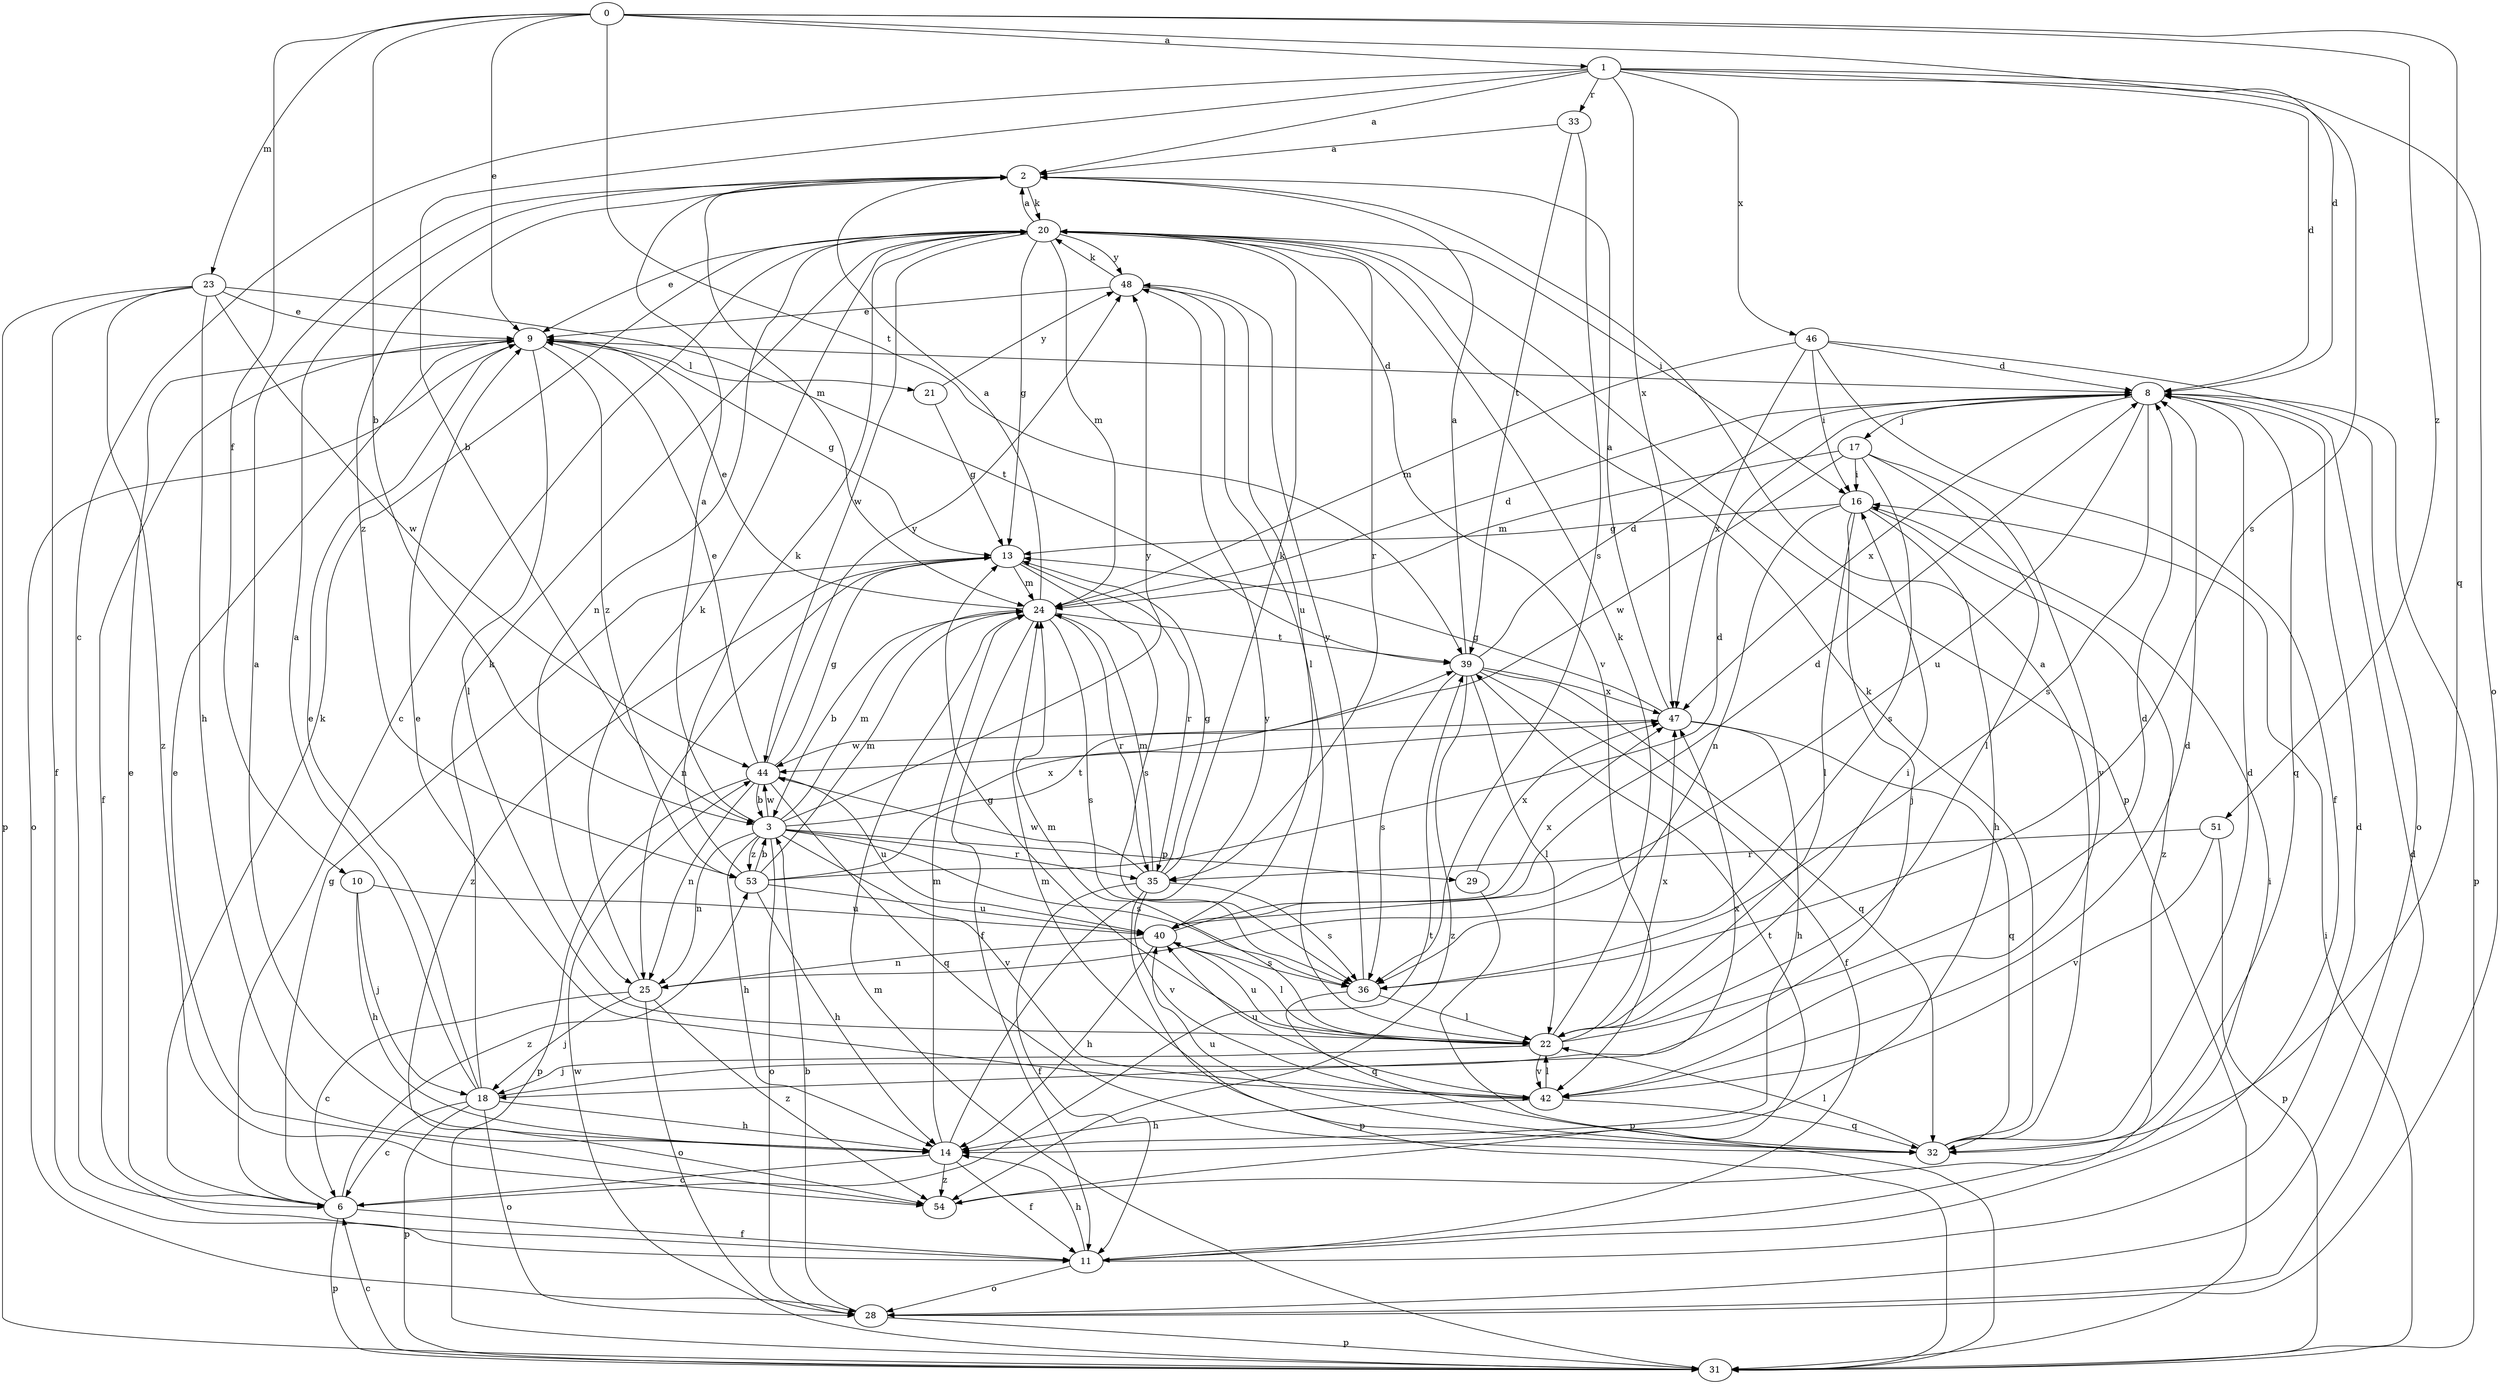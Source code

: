 strict digraph  {
0;
1;
2;
3;
6;
8;
9;
10;
11;
13;
14;
16;
17;
18;
20;
21;
22;
23;
24;
25;
28;
29;
31;
32;
33;
35;
36;
39;
40;
42;
44;
46;
47;
48;
51;
53;
54;
0 -> 1  [label=a];
0 -> 3  [label=b];
0 -> 8  [label=d];
0 -> 9  [label=e];
0 -> 10  [label=f];
0 -> 23  [label=m];
0 -> 32  [label=q];
0 -> 39  [label=t];
0 -> 51  [label=z];
1 -> 2  [label=a];
1 -> 3  [label=b];
1 -> 6  [label=c];
1 -> 8  [label=d];
1 -> 28  [label=o];
1 -> 33  [label=r];
1 -> 36  [label=s];
1 -> 46  [label=x];
1 -> 47  [label=x];
2 -> 20  [label=k];
2 -> 24  [label=m];
2 -> 53  [label=z];
3 -> 2  [label=a];
3 -> 14  [label=h];
3 -> 24  [label=m];
3 -> 25  [label=n];
3 -> 28  [label=o];
3 -> 29  [label=p];
3 -> 35  [label=r];
3 -> 36  [label=s];
3 -> 42  [label=v];
3 -> 44  [label=w];
3 -> 47  [label=x];
3 -> 48  [label=y];
3 -> 53  [label=z];
6 -> 9  [label=e];
6 -> 11  [label=f];
6 -> 13  [label=g];
6 -> 20  [label=k];
6 -> 31  [label=p];
6 -> 39  [label=t];
6 -> 53  [label=z];
8 -> 17  [label=j];
8 -> 31  [label=p];
8 -> 32  [label=q];
8 -> 36  [label=s];
8 -> 40  [label=u];
8 -> 47  [label=x];
9 -> 8  [label=d];
9 -> 11  [label=f];
9 -> 13  [label=g];
9 -> 21  [label=l];
9 -> 22  [label=l];
9 -> 28  [label=o];
9 -> 53  [label=z];
10 -> 14  [label=h];
10 -> 18  [label=j];
10 -> 40  [label=u];
11 -> 8  [label=d];
11 -> 14  [label=h];
11 -> 16  [label=i];
11 -> 28  [label=o];
13 -> 24  [label=m];
13 -> 25  [label=n];
13 -> 35  [label=r];
13 -> 36  [label=s];
13 -> 54  [label=z];
14 -> 2  [label=a];
14 -> 6  [label=c];
14 -> 11  [label=f];
14 -> 24  [label=m];
14 -> 48  [label=y];
14 -> 54  [label=z];
16 -> 13  [label=g];
16 -> 14  [label=h];
16 -> 18  [label=j];
16 -> 22  [label=l];
16 -> 25  [label=n];
16 -> 54  [label=z];
17 -> 16  [label=i];
17 -> 22  [label=l];
17 -> 24  [label=m];
17 -> 36  [label=s];
17 -> 42  [label=v];
17 -> 44  [label=w];
18 -> 2  [label=a];
18 -> 6  [label=c];
18 -> 9  [label=e];
18 -> 14  [label=h];
18 -> 20  [label=k];
18 -> 28  [label=o];
18 -> 31  [label=p];
18 -> 47  [label=x];
20 -> 2  [label=a];
20 -> 6  [label=c];
20 -> 9  [label=e];
20 -> 13  [label=g];
20 -> 16  [label=i];
20 -> 24  [label=m];
20 -> 25  [label=n];
20 -> 31  [label=p];
20 -> 35  [label=r];
20 -> 42  [label=v];
20 -> 44  [label=w];
20 -> 48  [label=y];
21 -> 13  [label=g];
21 -> 48  [label=y];
22 -> 8  [label=d];
22 -> 13  [label=g];
22 -> 16  [label=i];
22 -> 18  [label=j];
22 -> 20  [label=k];
22 -> 24  [label=m];
22 -> 40  [label=u];
22 -> 42  [label=v];
22 -> 47  [label=x];
23 -> 9  [label=e];
23 -> 11  [label=f];
23 -> 14  [label=h];
23 -> 31  [label=p];
23 -> 39  [label=t];
23 -> 44  [label=w];
23 -> 54  [label=z];
24 -> 2  [label=a];
24 -> 3  [label=b];
24 -> 8  [label=d];
24 -> 9  [label=e];
24 -> 11  [label=f];
24 -> 35  [label=r];
24 -> 36  [label=s];
24 -> 39  [label=t];
25 -> 6  [label=c];
25 -> 18  [label=j];
25 -> 20  [label=k];
25 -> 28  [label=o];
25 -> 54  [label=z];
28 -> 3  [label=b];
28 -> 8  [label=d];
28 -> 31  [label=p];
29 -> 31  [label=p];
29 -> 47  [label=x];
31 -> 6  [label=c];
31 -> 16  [label=i];
31 -> 24  [label=m];
31 -> 44  [label=w];
32 -> 2  [label=a];
32 -> 8  [label=d];
32 -> 20  [label=k];
32 -> 22  [label=l];
32 -> 24  [label=m];
32 -> 40  [label=u];
33 -> 2  [label=a];
33 -> 36  [label=s];
33 -> 39  [label=t];
35 -> 11  [label=f];
35 -> 13  [label=g];
35 -> 20  [label=k];
35 -> 24  [label=m];
35 -> 31  [label=p];
35 -> 36  [label=s];
35 -> 42  [label=v];
35 -> 44  [label=w];
36 -> 22  [label=l];
36 -> 32  [label=q];
36 -> 48  [label=y];
39 -> 2  [label=a];
39 -> 8  [label=d];
39 -> 11  [label=f];
39 -> 22  [label=l];
39 -> 32  [label=q];
39 -> 36  [label=s];
39 -> 47  [label=x];
39 -> 54  [label=z];
40 -> 8  [label=d];
40 -> 14  [label=h];
40 -> 22  [label=l];
40 -> 25  [label=n];
40 -> 36  [label=s];
40 -> 47  [label=x];
42 -> 8  [label=d];
42 -> 9  [label=e];
42 -> 14  [label=h];
42 -> 22  [label=l];
42 -> 32  [label=q];
42 -> 40  [label=u];
44 -> 3  [label=b];
44 -> 9  [label=e];
44 -> 13  [label=g];
44 -> 25  [label=n];
44 -> 31  [label=p];
44 -> 32  [label=q];
44 -> 40  [label=u];
44 -> 48  [label=y];
46 -> 8  [label=d];
46 -> 11  [label=f];
46 -> 16  [label=i];
46 -> 24  [label=m];
46 -> 28  [label=o];
46 -> 47  [label=x];
47 -> 2  [label=a];
47 -> 13  [label=g];
47 -> 14  [label=h];
47 -> 32  [label=q];
47 -> 44  [label=w];
48 -> 9  [label=e];
48 -> 20  [label=k];
48 -> 22  [label=l];
48 -> 40  [label=u];
51 -> 31  [label=p];
51 -> 35  [label=r];
51 -> 42  [label=v];
53 -> 3  [label=b];
53 -> 8  [label=d];
53 -> 14  [label=h];
53 -> 20  [label=k];
53 -> 24  [label=m];
53 -> 39  [label=t];
53 -> 40  [label=u];
54 -> 9  [label=e];
54 -> 39  [label=t];
}
